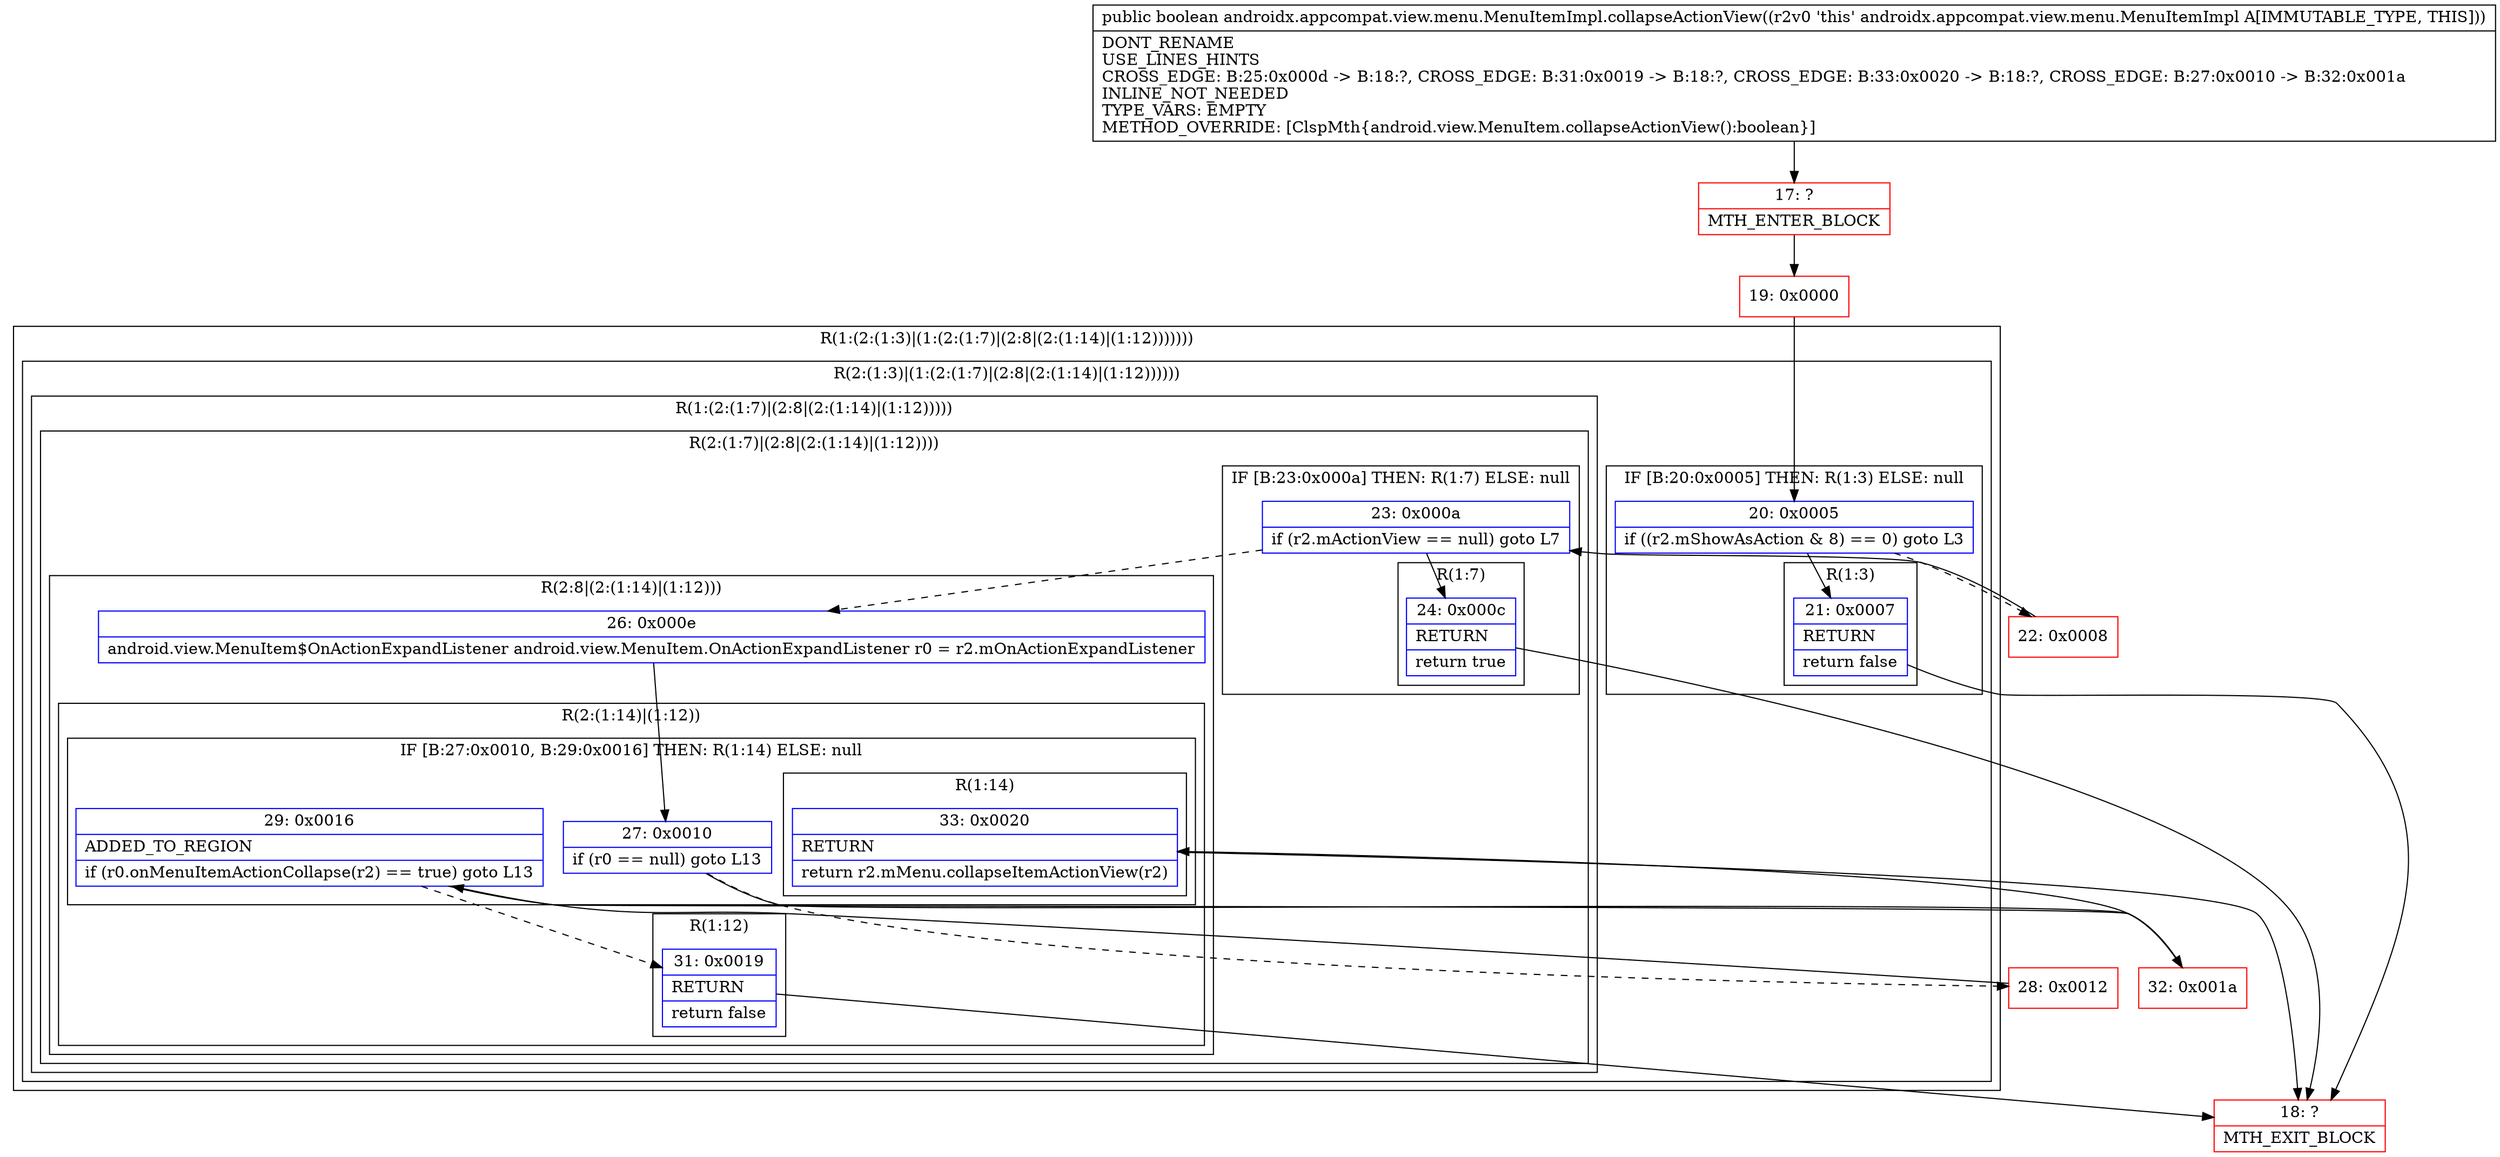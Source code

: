 digraph "CFG forandroidx.appcompat.view.menu.MenuItemImpl.collapseActionView()Z" {
subgraph cluster_Region_1400182949 {
label = "R(1:(2:(1:3)|(1:(2:(1:7)|(2:8|(2:(1:14)|(1:12)))))))";
node [shape=record,color=blue];
subgraph cluster_Region_994061404 {
label = "R(2:(1:3)|(1:(2:(1:7)|(2:8|(2:(1:14)|(1:12))))))";
node [shape=record,color=blue];
subgraph cluster_IfRegion_77883484 {
label = "IF [B:20:0x0005] THEN: R(1:3) ELSE: null";
node [shape=record,color=blue];
Node_20 [shape=record,label="{20\:\ 0x0005|if ((r2.mShowAsAction & 8) == 0) goto L3\l}"];
subgraph cluster_Region_1574568311 {
label = "R(1:3)";
node [shape=record,color=blue];
Node_21 [shape=record,label="{21\:\ 0x0007|RETURN\l|return false\l}"];
}
}
subgraph cluster_Region_638683737 {
label = "R(1:(2:(1:7)|(2:8|(2:(1:14)|(1:12)))))";
node [shape=record,color=blue];
subgraph cluster_Region_470376459 {
label = "R(2:(1:7)|(2:8|(2:(1:14)|(1:12))))";
node [shape=record,color=blue];
subgraph cluster_IfRegion_994577758 {
label = "IF [B:23:0x000a] THEN: R(1:7) ELSE: null";
node [shape=record,color=blue];
Node_23 [shape=record,label="{23\:\ 0x000a|if (r2.mActionView == null) goto L7\l}"];
subgraph cluster_Region_907309817 {
label = "R(1:7)";
node [shape=record,color=blue];
Node_24 [shape=record,label="{24\:\ 0x000c|RETURN\l|return true\l}"];
}
}
subgraph cluster_Region_1779793285 {
label = "R(2:8|(2:(1:14)|(1:12)))";
node [shape=record,color=blue];
Node_26 [shape=record,label="{26\:\ 0x000e|android.view.MenuItem$OnActionExpandListener android.view.MenuItem.OnActionExpandListener r0 = r2.mOnActionExpandListener\l}"];
subgraph cluster_Region_486372640 {
label = "R(2:(1:14)|(1:12))";
node [shape=record,color=blue];
subgraph cluster_IfRegion_448946670 {
label = "IF [B:27:0x0010, B:29:0x0016] THEN: R(1:14) ELSE: null";
node [shape=record,color=blue];
Node_27 [shape=record,label="{27\:\ 0x0010|if (r0 == null) goto L13\l}"];
Node_29 [shape=record,label="{29\:\ 0x0016|ADDED_TO_REGION\l|if (r0.onMenuItemActionCollapse(r2) == true) goto L13\l}"];
subgraph cluster_Region_1268995980 {
label = "R(1:14)";
node [shape=record,color=blue];
Node_33 [shape=record,label="{33\:\ 0x0020|RETURN\l|return r2.mMenu.collapseItemActionView(r2)\l}"];
}
}
subgraph cluster_Region_813338971 {
label = "R(1:12)";
node [shape=record,color=blue];
Node_31 [shape=record,label="{31\:\ 0x0019|RETURN\l|return false\l}"];
}
}
}
}
}
}
}
Node_17 [shape=record,color=red,label="{17\:\ ?|MTH_ENTER_BLOCK\l}"];
Node_19 [shape=record,color=red,label="{19\:\ 0x0000}"];
Node_18 [shape=record,color=red,label="{18\:\ ?|MTH_EXIT_BLOCK\l}"];
Node_22 [shape=record,color=red,label="{22\:\ 0x0008}"];
Node_28 [shape=record,color=red,label="{28\:\ 0x0012}"];
Node_32 [shape=record,color=red,label="{32\:\ 0x001a}"];
MethodNode[shape=record,label="{public boolean androidx.appcompat.view.menu.MenuItemImpl.collapseActionView((r2v0 'this' androidx.appcompat.view.menu.MenuItemImpl A[IMMUTABLE_TYPE, THIS]))  | DONT_RENAME\lUSE_LINES_HINTS\lCROSS_EDGE: B:25:0x000d \-\> B:18:?, CROSS_EDGE: B:31:0x0019 \-\> B:18:?, CROSS_EDGE: B:33:0x0020 \-\> B:18:?, CROSS_EDGE: B:27:0x0010 \-\> B:32:0x001a\lINLINE_NOT_NEEDED\lTYPE_VARS: EMPTY\lMETHOD_OVERRIDE: [ClspMth\{android.view.MenuItem.collapseActionView():boolean\}]\l}"];
MethodNode -> Node_17;Node_20 -> Node_21;
Node_20 -> Node_22[style=dashed];
Node_21 -> Node_18;
Node_23 -> Node_24;
Node_23 -> Node_26[style=dashed];
Node_24 -> Node_18;
Node_26 -> Node_27;
Node_27 -> Node_28[style=dashed];
Node_27 -> Node_32;
Node_29 -> Node_31[style=dashed];
Node_29 -> Node_32;
Node_33 -> Node_18;
Node_31 -> Node_18;
Node_17 -> Node_19;
Node_19 -> Node_20;
Node_22 -> Node_23;
Node_28 -> Node_29;
Node_32 -> Node_33;
}


